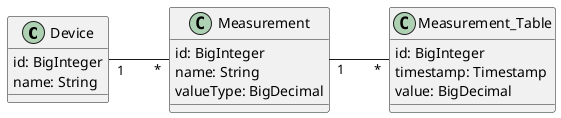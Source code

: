 @startuml
left to right direction

class Device{
    id: BigInteger
    name: String
}

class Measurement{
    id: BigInteger
    name: String
    valueType: BigDecimal
}

class Measurement_Table{
    id: BigInteger
    timestamp: Timestamp
    value: BigDecimal
}

Device "1" -- "*" Measurement
Measurement "1" -- "*" Measurement_Table
@enduml